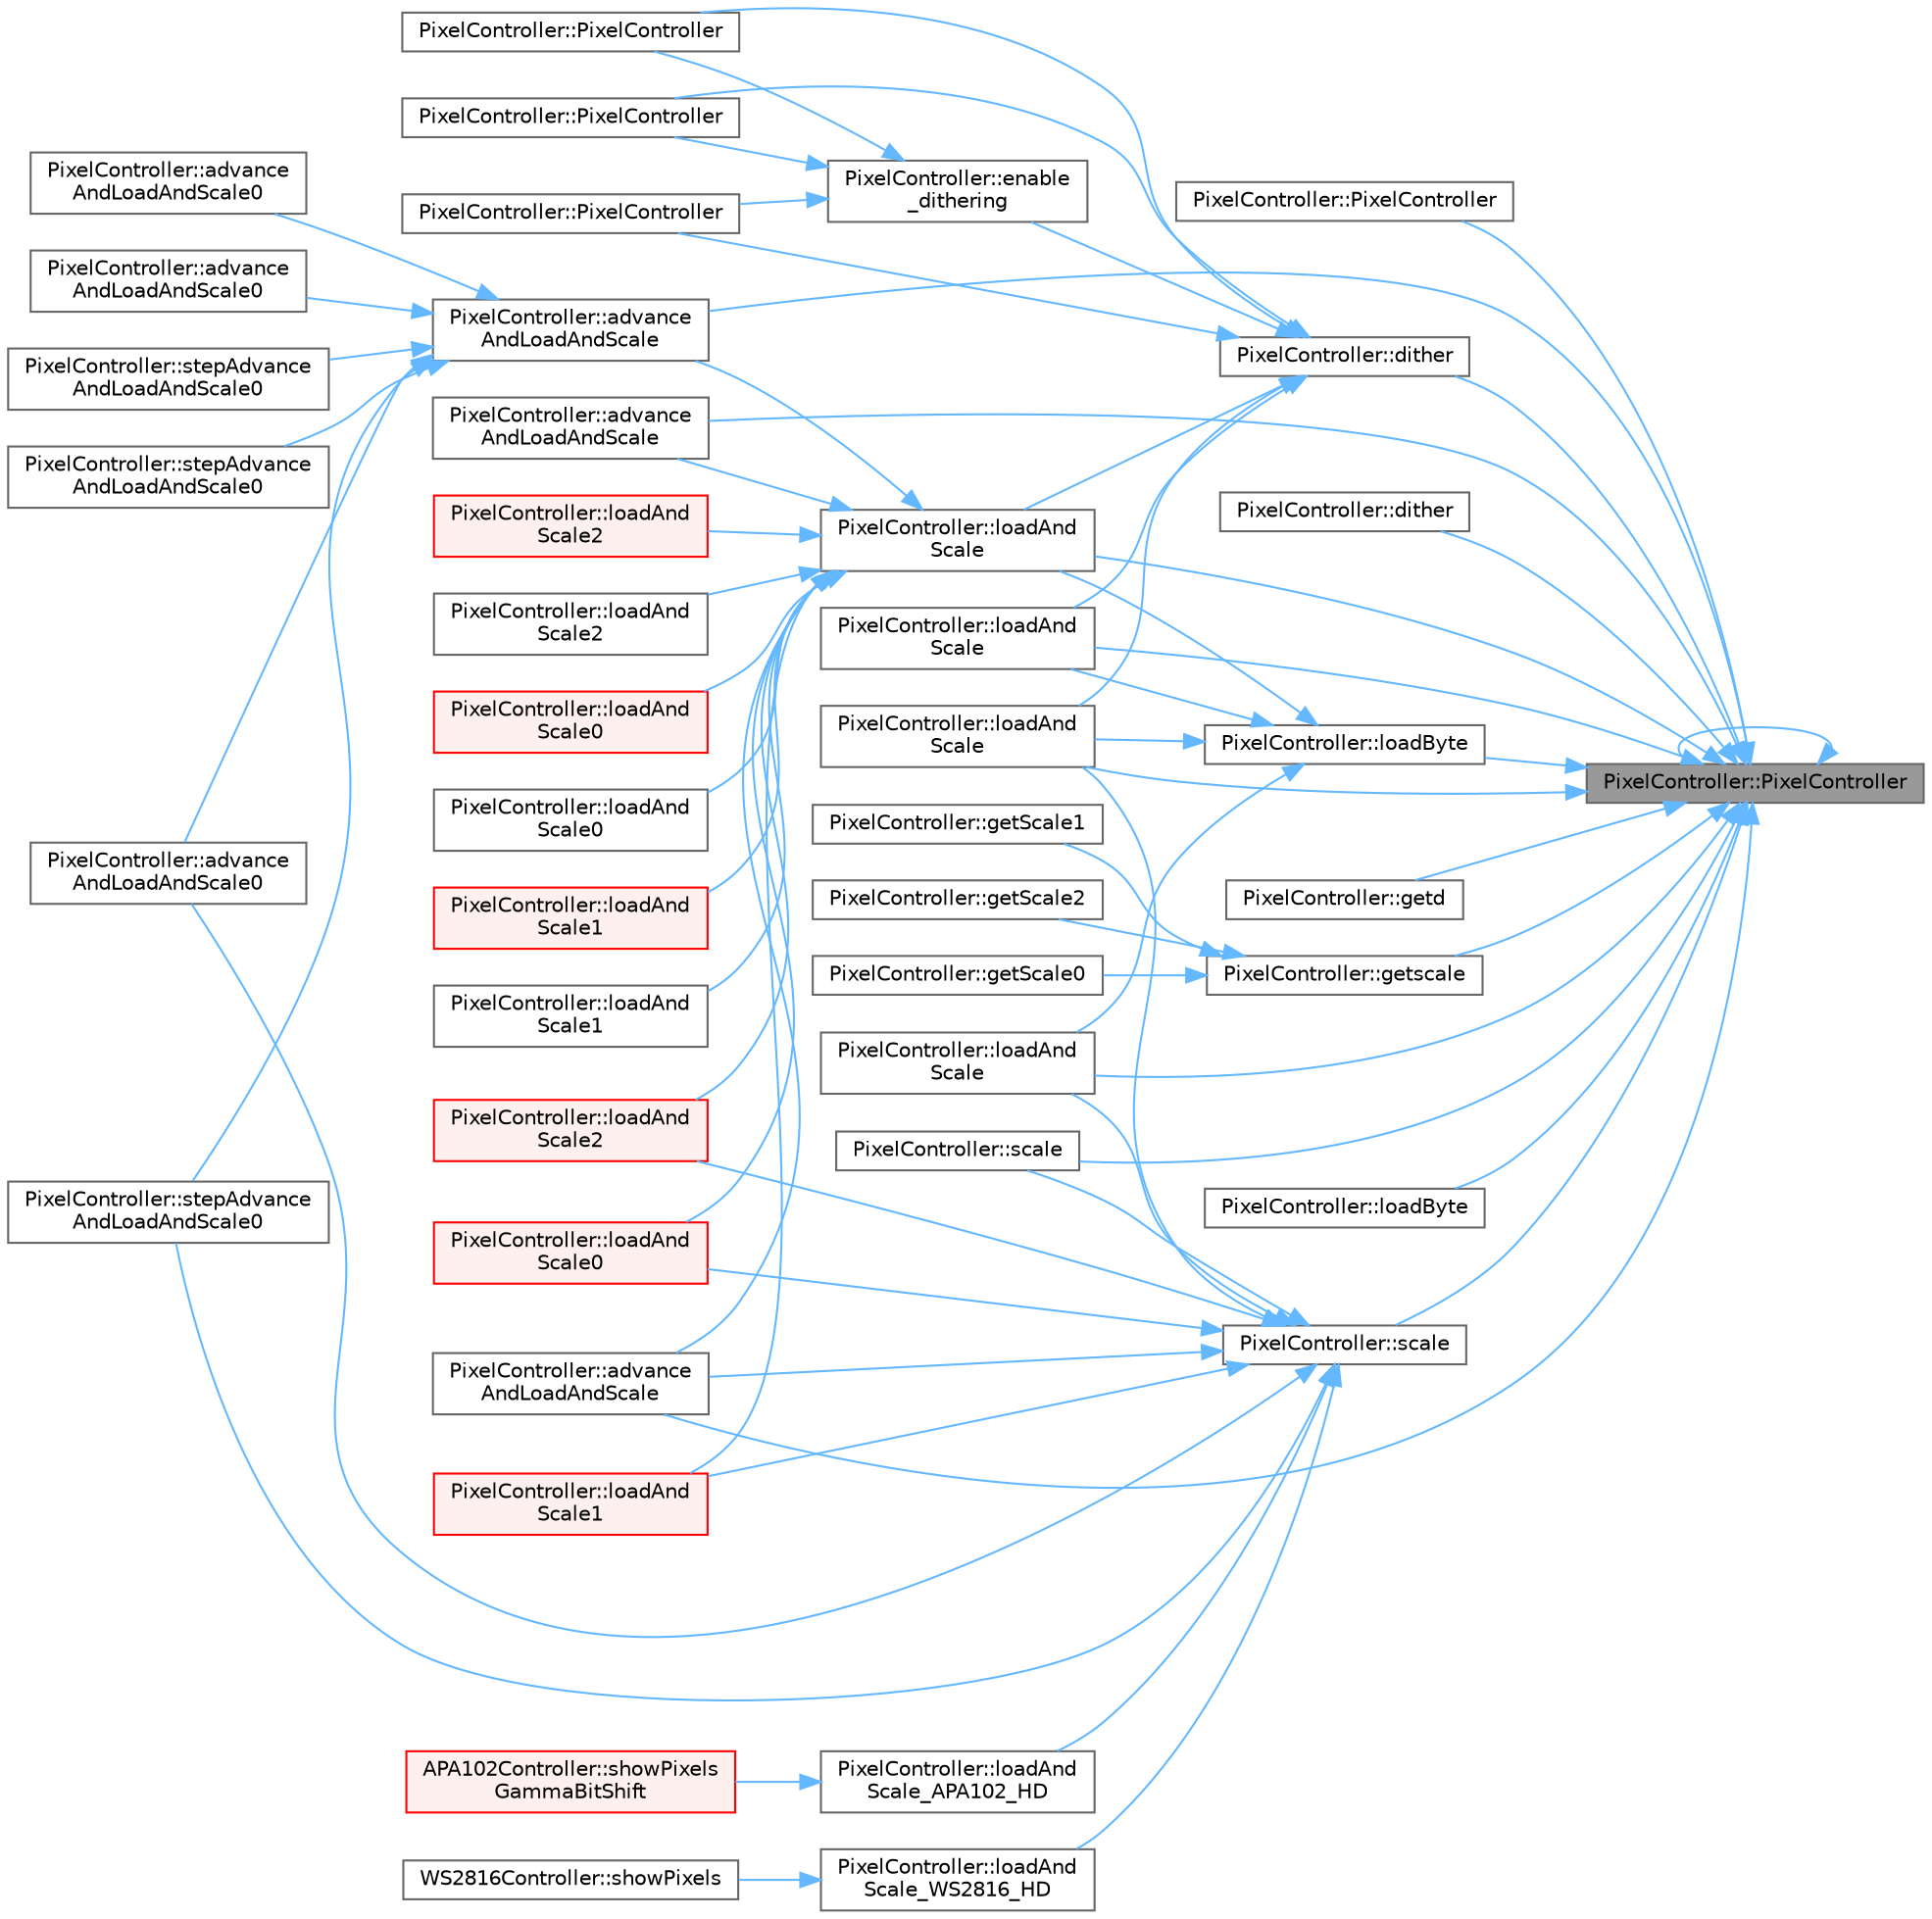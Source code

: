 digraph "PixelController::PixelController"
{
 // INTERACTIVE_SVG=YES
 // LATEX_PDF_SIZE
  bgcolor="transparent";
  edge [fontname=Helvetica,fontsize=10,labelfontname=Helvetica,labelfontsize=10];
  node [fontname=Helvetica,fontsize=10,shape=box,height=0.2,width=0.4];
  rankdir="RL";
  Node1 [id="Node000001",label="PixelController::PixelController",height=0.2,width=0.4,color="gray40", fillcolor="grey60", style="filled", fontcolor="black",tooltip="Copy constructor."];
  Node1 -> Node1 [id="edge1_Node000001_Node000001",dir="back",color="steelblue1",style="solid",tooltip=" "];
  Node1 -> Node2 [id="edge2_Node000001_Node000002",dir="back",color="steelblue1",style="solid",tooltip=" "];
  Node2 [id="Node000002",label="PixelController::PixelController",height=0.2,width=0.4,color="grey40", fillcolor="white", style="filled",URL="$d0/dee/struct_pixel_controller_a648b1b6c35c0b90bac6e2baaba46f729.html#a648b1b6c35c0b90bac6e2baaba46f729",tooltip=" "];
  Node1 -> Node3 [id="edge3_Node000001_Node000003",dir="back",color="steelblue1",style="solid",tooltip=" "];
  Node3 [id="Node000003",label="PixelController::advance\lAndLoadAndScale",height=0.2,width=0.4,color="grey40", fillcolor="white", style="filled",URL="$d0/dee/struct_pixel_controller_a6c5dff0bd5be54ed5cdc8edb05d3ee2d.html#a6c5dff0bd5be54ed5cdc8edb05d3ee2d",tooltip="A version of loadAndScale() that advances the output data pointer."];
  Node3 -> Node4 [id="edge4_Node000003_Node000004",dir="back",color="steelblue1",style="solid",tooltip=" "];
  Node4 [id="Node000004",label="PixelController::advance\lAndLoadAndScale0",height=0.2,width=0.4,color="grey40", fillcolor="white", style="filled",URL="$d0/dee/struct_pixel_controller_aa6a77bc5cd442a95a4f36b3c39d09f6e.html#aa6a77bc5cd442a95a4f36b3c39d09f6e",tooltip="non-template alias of advanceAndLoadAndScale<0>()"];
  Node3 -> Node5 [id="edge5_Node000003_Node000005",dir="back",color="steelblue1",style="solid",tooltip=" "];
  Node5 [id="Node000005",label="PixelController::advance\lAndLoadAndScale0",height=0.2,width=0.4,color="grey40", fillcolor="white", style="filled",URL="$d0/dee/struct_pixel_controller_a9b3aad7f0649ea0d87e2ac243a6ede89.html#a9b3aad7f0649ea0d87e2ac243a6ede89",tooltip="non-template alias of advanceAndLoadAndScale<0>()"];
  Node3 -> Node6 [id="edge6_Node000003_Node000006",dir="back",color="steelblue1",style="solid",tooltip=" "];
  Node6 [id="Node000006",label="PixelController::advance\lAndLoadAndScale0",height=0.2,width=0.4,color="grey40", fillcolor="white", style="filled",URL="$d0/dee/struct_pixel_controller_a5ed1cdb992788946f8aa585e014491fa.html#a5ed1cdb992788946f8aa585e014491fa",tooltip="non-template alias of advanceAndLoadAndScale<0>()"];
  Node3 -> Node7 [id="edge7_Node000003_Node000007",dir="back",color="steelblue1",style="solid",tooltip=" "];
  Node7 [id="Node000007",label="PixelController::stepAdvance\lAndLoadAndScale0",height=0.2,width=0.4,color="grey40", fillcolor="white", style="filled",URL="$d0/dee/struct_pixel_controller_a0b169100513e0e2fe996401a8f653688.html#a0b169100513e0e2fe996401a8f653688",tooltip="stepDithering() and advanceAndLoadAndScale0()"];
  Node3 -> Node8 [id="edge8_Node000003_Node000008",dir="back",color="steelblue1",style="solid",tooltip=" "];
  Node8 [id="Node000008",label="PixelController::stepAdvance\lAndLoadAndScale0",height=0.2,width=0.4,color="grey40", fillcolor="white", style="filled",URL="$d0/dee/struct_pixel_controller_a1fd9d16856c759d9fe45025464eae1de.html#a1fd9d16856c759d9fe45025464eae1de",tooltip="stepDithering() and advanceAndLoadAndScale0()"];
  Node3 -> Node9 [id="edge9_Node000003_Node000009",dir="back",color="steelblue1",style="solid",tooltip=" "];
  Node9 [id="Node000009",label="PixelController::stepAdvance\lAndLoadAndScale0",height=0.2,width=0.4,color="grey40", fillcolor="white", style="filled",URL="$d0/dee/struct_pixel_controller_acb4a76e70b987649e50290f68648e9d6.html#acb4a76e70b987649e50290f68648e9d6",tooltip="stepDithering() and advanceAndLoadAndScale0()"];
  Node1 -> Node10 [id="edge10_Node000001_Node000010",dir="back",color="steelblue1",style="solid",tooltip=" "];
  Node10 [id="Node000010",label="PixelController::advance\lAndLoadAndScale",height=0.2,width=0.4,color="grey40", fillcolor="white", style="filled",URL="$d0/dee/struct_pixel_controller_aebc10b48403a00eb03bdb9e07e09f183.html#aebc10b48403a00eb03bdb9e07e09f183",tooltip="A version of loadAndScale() that advances the output data pointer."];
  Node1 -> Node11 [id="edge11_Node000001_Node000011",dir="back",color="steelblue1",style="solid",tooltip=" "];
  Node11 [id="Node000011",label="PixelController::advance\lAndLoadAndScale",height=0.2,width=0.4,color="grey40", fillcolor="white", style="filled",URL="$d0/dee/struct_pixel_controller_a7b2c3f0de852388e61d6b788d24f1ede.html#a7b2c3f0de852388e61d6b788d24f1ede",tooltip="A version of loadAndScale() that advances the output data pointer without dithering."];
  Node1 -> Node12 [id="edge12_Node000001_Node000012",dir="back",color="steelblue1",style="solid",tooltip=" "];
  Node12 [id="Node000012",label="PixelController::dither",height=0.2,width=0.4,color="grey40", fillcolor="white", style="filled",URL="$d0/dee/struct_pixel_controller_a9f94a8f75b316b2a289283b3ee53ad5d.html#a9f94a8f75b316b2a289283b3ee53ad5d",tooltip="Calculate a dither value."];
  Node1 -> Node13 [id="edge13_Node000001_Node000013",dir="back",color="steelblue1",style="solid",tooltip=" "];
  Node13 [id="Node000013",label="PixelController::dither",height=0.2,width=0.4,color="grey40", fillcolor="white", style="filled",URL="$d0/dee/struct_pixel_controller_aa2a1b38058a62a4337605425e482202f.html#aa2a1b38058a62a4337605425e482202f",tooltip="Calculate a dither value using the per-channel dither data."];
  Node13 -> Node14 [id="edge14_Node000013_Node000014",dir="back",color="steelblue1",style="solid",tooltip=" "];
  Node14 [id="Node000014",label="PixelController::PixelController",height=0.2,width=0.4,color="grey40", fillcolor="white", style="filled",URL="$d0/dee/struct_pixel_controller_a68e0ae41357f1dda75a5724cde6aa991.html#a68e0ae41357f1dda75a5724cde6aa991",tooltip="Constructor."];
  Node13 -> Node15 [id="edge15_Node000013_Node000015",dir="back",color="steelblue1",style="solid",tooltip=" "];
  Node15 [id="Node000015",label="PixelController::PixelController",height=0.2,width=0.4,color="grey40", fillcolor="white", style="filled",URL="$d0/dee/struct_pixel_controller_ac272cca24b476c78cddd257cd9406150.html#ac272cca24b476c78cddd257cd9406150",tooltip="Constructor."];
  Node13 -> Node16 [id="edge16_Node000013_Node000016",dir="back",color="steelblue1",style="solid",tooltip=" "];
  Node16 [id="Node000016",label="PixelController::PixelController",height=0.2,width=0.4,color="grey40", fillcolor="white", style="filled",URL="$d0/dee/struct_pixel_controller_ae1e1069b343fc0577828d28ffe3cead9.html#ae1e1069b343fc0577828d28ffe3cead9",tooltip="Constructor."];
  Node13 -> Node17 [id="edge17_Node000013_Node000017",dir="back",color="steelblue1",style="solid",tooltip=" "];
  Node17 [id="Node000017",label="PixelController::enable\l_dithering",height=0.2,width=0.4,color="grey40", fillcolor="white", style="filled",URL="$d0/dee/struct_pixel_controller_aa86847022436988b28343a76bab0db4c.html#aa86847022436988b28343a76bab0db4c",tooltip="Toggle dithering enable If dithering is set to enabled, this will re-init the dithering values (init_..."];
  Node17 -> Node14 [id="edge18_Node000017_Node000014",dir="back",color="steelblue1",style="solid",tooltip=" "];
  Node17 -> Node15 [id="edge19_Node000017_Node000015",dir="back",color="steelblue1",style="solid",tooltip=" "];
  Node17 -> Node16 [id="edge20_Node000017_Node000016",dir="back",color="steelblue1",style="solid",tooltip=" "];
  Node13 -> Node18 [id="edge21_Node000013_Node000018",dir="back",color="steelblue1",style="solid",tooltip=" "];
  Node18 [id="Node000018",label="PixelController::loadAnd\lScale",height=0.2,width=0.4,color="grey40", fillcolor="white", style="filled",URL="$d0/dee/struct_pixel_controller_a56fc5e5bf305e1760198c0a69ac85ff9.html#a56fc5e5bf305e1760198c0a69ac85ff9",tooltip="Loads, dithers, and scales a single byte for a given output slot, using class dither and scale values..."];
  Node18 -> Node3 [id="edge22_Node000018_Node000003",dir="back",color="steelblue1",style="solid",tooltip=" "];
  Node18 -> Node10 [id="edge23_Node000018_Node000010",dir="back",color="steelblue1",style="solid",tooltip=" "];
  Node18 -> Node11 [id="edge24_Node000018_Node000011",dir="back",color="steelblue1",style="solid",tooltip=" "];
  Node18 -> Node19 [id="edge25_Node000018_Node000019",dir="back",color="steelblue1",style="solid",tooltip=" "];
  Node19 [id="Node000019",label="PixelController::loadAnd\lScale0",height=0.2,width=0.4,color="red", fillcolor="#FFF0F0", style="filled",URL="$d0/dee/struct_pixel_controller_a4afe8b8ec93c89308fe185b1eb164ff6.html#a4afe8b8ec93c89308fe185b1eb164ff6",tooltip="non-template alias of loadAndScale<0>()"];
  Node18 -> Node26 [id="edge26_Node000018_Node000026",dir="back",color="steelblue1",style="solid",tooltip=" "];
  Node26 [id="Node000026",label="PixelController::loadAnd\lScale0",height=0.2,width=0.4,color="grey40", fillcolor="white", style="filled",URL="$d0/dee/struct_pixel_controller_a007d808b1aa8a8ea456ace5b9a8d7d69.html#a007d808b1aa8a8ea456ace5b9a8d7d69",tooltip="non-template alias of loadAndScale<0>()"];
  Node18 -> Node27 [id="edge27_Node000018_Node000027",dir="back",color="steelblue1",style="solid",tooltip=" "];
  Node27 [id="Node000027",label="PixelController::loadAnd\lScale0",height=0.2,width=0.4,color="red", fillcolor="#FFF0F0", style="filled",URL="$d0/dee/struct_pixel_controller_a4984f158bbc3b6c79ca16dd847fe67e1.html#a4984f158bbc3b6c79ca16dd847fe67e1",tooltip="non-template alias of loadAndScale<0>()"];
  Node18 -> Node34 [id="edge28_Node000018_Node000034",dir="back",color="steelblue1",style="solid",tooltip=" "];
  Node34 [id="Node000034",label="PixelController::loadAnd\lScale1",height=0.2,width=0.4,color="red", fillcolor="#FFF0F0", style="filled",URL="$d0/dee/struct_pixel_controller_ae570967d1b674970cf472feb379f248f.html#ae570967d1b674970cf472feb379f248f",tooltip="non-template alias of loadAndScale<1>()"];
  Node18 -> Node35 [id="edge29_Node000018_Node000035",dir="back",color="steelblue1",style="solid",tooltip=" "];
  Node35 [id="Node000035",label="PixelController::loadAnd\lScale1",height=0.2,width=0.4,color="grey40", fillcolor="white", style="filled",URL="$d0/dee/struct_pixel_controller_a2cd4db2b559aa2f61b61bccfbe8a978b.html#a2cd4db2b559aa2f61b61bccfbe8a978b",tooltip="non-template alias of loadAndScale<1>()"];
  Node18 -> Node36 [id="edge30_Node000018_Node000036",dir="back",color="steelblue1",style="solid",tooltip=" "];
  Node36 [id="Node000036",label="PixelController::loadAnd\lScale1",height=0.2,width=0.4,color="red", fillcolor="#FFF0F0", style="filled",URL="$d0/dee/struct_pixel_controller_a11f9b50f738c6d57d08d6776b3d8eb43.html#a11f9b50f738c6d57d08d6776b3d8eb43",tooltip="non-template alias of loadAndScale<1>()"];
  Node18 -> Node37 [id="edge31_Node000018_Node000037",dir="back",color="steelblue1",style="solid",tooltip=" "];
  Node37 [id="Node000037",label="PixelController::loadAnd\lScale2",height=0.2,width=0.4,color="red", fillcolor="#FFF0F0", style="filled",URL="$d0/dee/struct_pixel_controller_af5a5f12205a4187aa4df499b8224ed35.html#af5a5f12205a4187aa4df499b8224ed35",tooltip="non-template alias of loadAndScale<2>()"];
  Node18 -> Node38 [id="edge32_Node000018_Node000038",dir="back",color="steelblue1",style="solid",tooltip=" "];
  Node38 [id="Node000038",label="PixelController::loadAnd\lScale2",height=0.2,width=0.4,color="grey40", fillcolor="white", style="filled",URL="$d0/dee/struct_pixel_controller_a4688b73eef22022b80df81e4f6c22b49.html#a4688b73eef22022b80df81e4f6c22b49",tooltip="non-template alias of loadAndScale<2>()"];
  Node18 -> Node39 [id="edge33_Node000018_Node000039",dir="back",color="steelblue1",style="solid",tooltip=" "];
  Node39 [id="Node000039",label="PixelController::loadAnd\lScale2",height=0.2,width=0.4,color="red", fillcolor="#FFF0F0", style="filled",URL="$d0/dee/struct_pixel_controller_a33c22b408cbc9eb8b9d98993fe985264.html#a33c22b408cbc9eb8b9d98993fe985264",tooltip="non-template alias of loadAndScale<2>()"];
  Node13 -> Node40 [id="edge34_Node000013_Node000040",dir="back",color="steelblue1",style="solid",tooltip=" "];
  Node40 [id="Node000040",label="PixelController::loadAnd\lScale",height=0.2,width=0.4,color="grey40", fillcolor="white", style="filled",URL="$d0/dee/struct_pixel_controller_a73553caa10abdb91e454a27456fc14e5.html#a73553caa10abdb91e454a27456fc14e5",tooltip="Loads, dithers, and scales a single byte for a given output slot and lane, using class dither and sca..."];
  Node13 -> Node41 [id="edge35_Node000013_Node000041",dir="back",color="steelblue1",style="solid",tooltip=" "];
  Node41 [id="Node000041",label="PixelController::loadAnd\lScale",height=0.2,width=0.4,color="grey40", fillcolor="white", style="filled",URL="$d0/dee/struct_pixel_controller_a7f2b0c051d473813018715f1621ea259.html#a7f2b0c051d473813018715f1621ea259",tooltip="Loads, dithers, and scales a single byte for a given output slot and lane."];
  Node1 -> Node42 [id="edge36_Node000001_Node000042",dir="back",color="steelblue1",style="solid",tooltip=" "];
  Node42 [id="Node000042",label="PixelController::getd",height=0.2,width=0.4,color="grey40", fillcolor="white", style="filled",URL="$d0/dee/struct_pixel_controller_a894fa569a9ee8a3b58dd3cbf37ea727f.html#a894fa569a9ee8a3b58dd3cbf37ea727f",tooltip="Gets the dithering data for the provided output slot."];
  Node1 -> Node43 [id="edge37_Node000001_Node000043",dir="back",color="steelblue1",style="solid",tooltip=" "];
  Node43 [id="Node000043",label="PixelController::getscale",height=0.2,width=0.4,color="grey40", fillcolor="white", style="filled",URL="$d0/dee/struct_pixel_controller_a9d1ddf7aa7b8e5a3896a898911f0a6cd.html#a9d1ddf7aa7b8e5a3896a898911f0a6cd",tooltip="Gets the scale data for the provided output slot."];
  Node43 -> Node44 [id="edge38_Node000043_Node000044",dir="back",color="steelblue1",style="solid",tooltip=" "];
  Node44 [id="Node000044",label="PixelController::getScale0",height=0.2,width=0.4,color="grey40", fillcolor="white", style="filled",URL="$d0/dee/struct_pixel_controller_a320fa30e08b30b14bf81dfde27c5b971.html#a320fa30e08b30b14bf81dfde27c5b971",tooltip="non-template alias of getscale<0>()"];
  Node43 -> Node45 [id="edge39_Node000043_Node000045",dir="back",color="steelblue1",style="solid",tooltip=" "];
  Node45 [id="Node000045",label="PixelController::getScale1",height=0.2,width=0.4,color="grey40", fillcolor="white", style="filled",URL="$d0/dee/struct_pixel_controller_aec2cbf1845d2343e2e7b840f36d0bbe7.html#aec2cbf1845d2343e2e7b840f36d0bbe7",tooltip="non-template alias of getscale<1>()"];
  Node43 -> Node46 [id="edge40_Node000043_Node000046",dir="back",color="steelblue1",style="solid",tooltip=" "];
  Node46 [id="Node000046",label="PixelController::getScale2",height=0.2,width=0.4,color="grey40", fillcolor="white", style="filled",URL="$d0/dee/struct_pixel_controller_a6ac29f180ad5429301cb6e3ac3966616.html#a6ac29f180ad5429301cb6e3ac3966616",tooltip="non-template alias of getscale<2>()"];
  Node1 -> Node18 [id="edge41_Node000001_Node000018",dir="back",color="steelblue1",style="solid",tooltip=" "];
  Node1 -> Node40 [id="edge42_Node000001_Node000040",dir="back",color="steelblue1",style="solid",tooltip=" "];
  Node1 -> Node41 [id="edge43_Node000001_Node000041",dir="back",color="steelblue1",style="solid",tooltip=" "];
  Node1 -> Node47 [id="edge44_Node000001_Node000047",dir="back",color="steelblue1",style="solid",tooltip=" "];
  Node47 [id="Node000047",label="PixelController::loadAnd\lScale",height=0.2,width=0.4,color="grey40", fillcolor="white", style="filled",URL="$d0/dee/struct_pixel_controller_a2096cee6b377960ef21fbda622f08994.html#a2096cee6b377960ef21fbda622f08994",tooltip="Loads and scales a single byte for a given output slot and lane."];
  Node1 -> Node48 [id="edge45_Node000001_Node000048",dir="back",color="steelblue1",style="solid",tooltip=" "];
  Node48 [id="Node000048",label="PixelController::loadByte",height=0.2,width=0.4,color="grey40", fillcolor="white", style="filled",URL="$d0/dee/struct_pixel_controller_a75ef76fbecdc9b39b01eeab216845d9d.html#a75ef76fbecdc9b39b01eeab216845d9d",tooltip="Read a byte of LED data."];
  Node48 -> Node18 [id="edge46_Node000048_Node000018",dir="back",color="steelblue1",style="solid",tooltip=" "];
  Node48 -> Node40 [id="edge47_Node000048_Node000040",dir="back",color="steelblue1",style="solid",tooltip=" "];
  Node48 -> Node41 [id="edge48_Node000048_Node000041",dir="back",color="steelblue1",style="solid",tooltip=" "];
  Node48 -> Node47 [id="edge49_Node000048_Node000047",dir="back",color="steelblue1",style="solid",tooltip=" "];
  Node1 -> Node49 [id="edge50_Node000001_Node000049",dir="back",color="steelblue1",style="solid",tooltip=" "];
  Node49 [id="Node000049",label="PixelController::loadByte",height=0.2,width=0.4,color="grey40", fillcolor="white", style="filled",URL="$d0/dee/struct_pixel_controller_af18d90ea43599f9135cea2b60ccc5065.html#af18d90ea43599f9135cea2b60ccc5065",tooltip="Read a byte of LED data for parallel output."];
  Node1 -> Node50 [id="edge51_Node000001_Node000050",dir="back",color="steelblue1",style="solid",tooltip=" "];
  Node50 [id="Node000050",label="PixelController::scale",height=0.2,width=0.4,color="grey40", fillcolor="white", style="filled",URL="$d0/dee/struct_pixel_controller_aad6f8ce8a3aa9429025e67050e312929.html#aad6f8ce8a3aa9429025e67050e312929",tooltip="Scale a value."];
  Node1 -> Node51 [id="edge52_Node000001_Node000051",dir="back",color="steelblue1",style="solid",tooltip=" "];
  Node51 [id="Node000051",label="PixelController::scale",height=0.2,width=0.4,color="grey40", fillcolor="white", style="filled",URL="$d0/dee/struct_pixel_controller_a060678fc5a4cf518e155ed3a6145b8d4.html#a060678fc5a4cf518e155ed3a6145b8d4",tooltip="Scale a value using the per-channel scale data."];
  Node51 -> Node11 [id="edge53_Node000051_Node000011",dir="back",color="steelblue1",style="solid",tooltip=" "];
  Node51 -> Node6 [id="edge54_Node000051_Node000006",dir="back",color="steelblue1",style="solid",tooltip=" "];
  Node51 -> Node41 [id="edge55_Node000051_Node000041",dir="back",color="steelblue1",style="solid",tooltip=" "];
  Node51 -> Node47 [id="edge56_Node000051_Node000047",dir="back",color="steelblue1",style="solid",tooltip=" "];
  Node51 -> Node27 [id="edge57_Node000051_Node000027",dir="back",color="steelblue1",style="solid",tooltip=" "];
  Node51 -> Node36 [id="edge58_Node000051_Node000036",dir="back",color="steelblue1",style="solid",tooltip=" "];
  Node51 -> Node39 [id="edge59_Node000051_Node000039",dir="back",color="steelblue1",style="solid",tooltip=" "];
  Node51 -> Node52 [id="edge60_Node000051_Node000052",dir="back",color="steelblue1",style="solid",tooltip=" "];
  Node52 [id="Node000052",label="PixelController::loadAnd\lScale_APA102_HD",height=0.2,width=0.4,color="grey40", fillcolor="white", style="filled",URL="$d0/dee/struct_pixel_controller_a07853a147d535144f71b3f2640f4b0d5.html#a07853a147d535144f71b3f2640f4b0d5",tooltip=" "];
  Node52 -> Node53 [id="edge61_Node000052_Node000053",dir="back",color="steelblue1",style="solid",tooltip=" "];
  Node53 [id="Node000053",label="APA102Controller::showPixels\lGammaBitShift",height=0.2,width=0.4,color="red", fillcolor="#FFF0F0", style="filled",URL="$d4/d96/class_a_p_a102_controller_a040f761b3d3bb30a9275f96548ec5ef7.html#a040f761b3d3bb30a9275f96548ec5ef7",tooltip=" "];
  Node51 -> Node54 [id="edge62_Node000051_Node000054",dir="back",color="steelblue1",style="solid",tooltip=" "];
  Node54 [id="Node000054",label="PixelController::loadAnd\lScale_WS2816_HD",height=0.2,width=0.4,color="grey40", fillcolor="white", style="filled",URL="$d0/dee/struct_pixel_controller_a052385f847c0e13b506fe7003320e907.html#a052385f847c0e13b506fe7003320e907",tooltip=" "];
  Node54 -> Node55 [id="edge63_Node000054_Node000055",dir="back",color="steelblue1",style="solid",tooltip=" "];
  Node55 [id="Node000055",label="WS2816Controller::showPixels",height=0.2,width=0.4,color="grey40", fillcolor="white", style="filled",URL="$dd/dbc/class_w_s2816_controller_a7d9891631bb3b4e35dcbb93180ac8a55.html#a7d9891631bb3b4e35dcbb93180ac8a55",tooltip="Send the LED data to the strip."];
  Node51 -> Node50 [id="edge64_Node000051_Node000050",dir="back",color="steelblue1",style="solid",tooltip=" "];
  Node51 -> Node9 [id="edge65_Node000051_Node000009",dir="back",color="steelblue1",style="solid",tooltip=" "];
}
